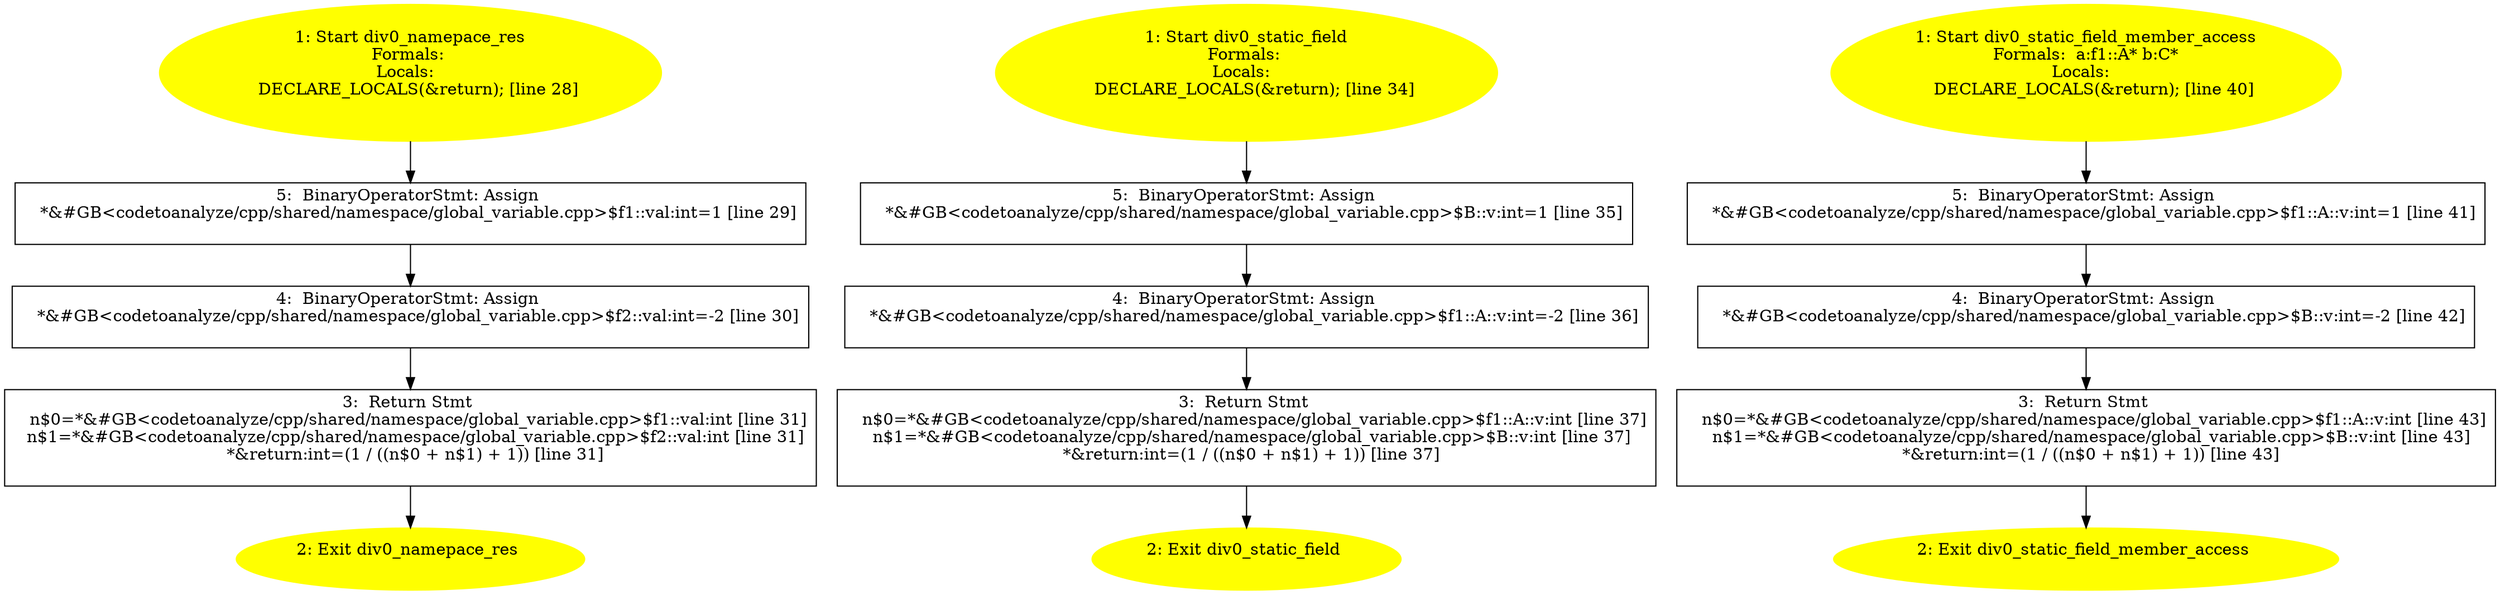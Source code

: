 /* @generated */
digraph iCFG {
"div0_namepace_res#_Z17div0_namepace_resv.83d2b837119e73b8cf320a80bce3192a_1" [label="1: Start div0_namepace_res\nFormals: \nLocals:  \n   DECLARE_LOCALS(&return); [line 28]\n " color=yellow style=filled]
	

	 "div0_namepace_res#_Z17div0_namepace_resv.83d2b837119e73b8cf320a80bce3192a_1" -> "div0_namepace_res#_Z17div0_namepace_resv.83d2b837119e73b8cf320a80bce3192a_5" ;
"div0_namepace_res#_Z17div0_namepace_resv.83d2b837119e73b8cf320a80bce3192a_2" [label="2: Exit div0_namepace_res \n  " color=yellow style=filled]
	

"div0_namepace_res#_Z17div0_namepace_resv.83d2b837119e73b8cf320a80bce3192a_3" [label="3:  Return Stmt \n   n$0=*&#GB<codetoanalyze/cpp/shared/namespace/global_variable.cpp>$f1::val:int [line 31]\n  n$1=*&#GB<codetoanalyze/cpp/shared/namespace/global_variable.cpp>$f2::val:int [line 31]\n  *&return:int=(1 / ((n$0 + n$1) + 1)) [line 31]\n " shape="box"]
	

	 "div0_namepace_res#_Z17div0_namepace_resv.83d2b837119e73b8cf320a80bce3192a_3" -> "div0_namepace_res#_Z17div0_namepace_resv.83d2b837119e73b8cf320a80bce3192a_2" ;
"div0_namepace_res#_Z17div0_namepace_resv.83d2b837119e73b8cf320a80bce3192a_4" [label="4:  BinaryOperatorStmt: Assign \n   *&#GB<codetoanalyze/cpp/shared/namespace/global_variable.cpp>$f2::val:int=-2 [line 30]\n " shape="box"]
	

	 "div0_namepace_res#_Z17div0_namepace_resv.83d2b837119e73b8cf320a80bce3192a_4" -> "div0_namepace_res#_Z17div0_namepace_resv.83d2b837119e73b8cf320a80bce3192a_3" ;
"div0_namepace_res#_Z17div0_namepace_resv.83d2b837119e73b8cf320a80bce3192a_5" [label="5:  BinaryOperatorStmt: Assign \n   *&#GB<codetoanalyze/cpp/shared/namespace/global_variable.cpp>$f1::val:int=1 [line 29]\n " shape="box"]
	

	 "div0_namepace_res#_Z17div0_namepace_resv.83d2b837119e73b8cf320a80bce3192a_5" -> "div0_namepace_res#_Z17div0_namepace_resv.83d2b837119e73b8cf320a80bce3192a_4" ;
"div0_static_field#_Z17div0_static_fieldv.edde7067a90e4cb11108f5ce6fb322d4_1" [label="1: Start div0_static_field\nFormals: \nLocals:  \n   DECLARE_LOCALS(&return); [line 34]\n " color=yellow style=filled]
	

	 "div0_static_field#_Z17div0_static_fieldv.edde7067a90e4cb11108f5ce6fb322d4_1" -> "div0_static_field#_Z17div0_static_fieldv.edde7067a90e4cb11108f5ce6fb322d4_5" ;
"div0_static_field#_Z17div0_static_fieldv.edde7067a90e4cb11108f5ce6fb322d4_2" [label="2: Exit div0_static_field \n  " color=yellow style=filled]
	

"div0_static_field#_Z17div0_static_fieldv.edde7067a90e4cb11108f5ce6fb322d4_3" [label="3:  Return Stmt \n   n$0=*&#GB<codetoanalyze/cpp/shared/namespace/global_variable.cpp>$f1::A::v:int [line 37]\n  n$1=*&#GB<codetoanalyze/cpp/shared/namespace/global_variable.cpp>$B::v:int [line 37]\n  *&return:int=(1 / ((n$0 + n$1) + 1)) [line 37]\n " shape="box"]
	

	 "div0_static_field#_Z17div0_static_fieldv.edde7067a90e4cb11108f5ce6fb322d4_3" -> "div0_static_field#_Z17div0_static_fieldv.edde7067a90e4cb11108f5ce6fb322d4_2" ;
"div0_static_field#_Z17div0_static_fieldv.edde7067a90e4cb11108f5ce6fb322d4_4" [label="4:  BinaryOperatorStmt: Assign \n   *&#GB<codetoanalyze/cpp/shared/namespace/global_variable.cpp>$f1::A::v:int=-2 [line 36]\n " shape="box"]
	

	 "div0_static_field#_Z17div0_static_fieldv.edde7067a90e4cb11108f5ce6fb322d4_4" -> "div0_static_field#_Z17div0_static_fieldv.edde7067a90e4cb11108f5ce6fb322d4_3" ;
"div0_static_field#_Z17div0_static_fieldv.edde7067a90e4cb11108f5ce6fb322d4_5" [label="5:  BinaryOperatorStmt: Assign \n   *&#GB<codetoanalyze/cpp/shared/namespace/global_variable.cpp>$B::v:int=1 [line 35]\n " shape="box"]
	

	 "div0_static_field#_Z17div0_static_fieldv.edde7067a90e4cb11108f5ce6fb322d4_5" -> "div0_static_field#_Z17div0_static_fieldv.edde7067a90e4cb11108f5ce6fb322d4_4" ;
"div0_static_field_member_access#_Z31div0_static_field_member_accessPN2f11AEP1C.acce74eed1e49e9695520259d8ec8e70_1" [label="1: Start div0_static_field_member_access\nFormals:  a:f1::A* b:C*\nLocals:  \n   DECLARE_LOCALS(&return); [line 40]\n " color=yellow style=filled]
	

	 "div0_static_field_member_access#_Z31div0_static_field_member_accessPN2f11AEP1C.acce74eed1e49e9695520259d8ec8e70_1" -> "div0_static_field_member_access#_Z31div0_static_field_member_accessPN2f11AEP1C.acce74eed1e49e9695520259d8ec8e70_5" ;
"div0_static_field_member_access#_Z31div0_static_field_member_accessPN2f11AEP1C.acce74eed1e49e9695520259d8ec8e70_2" [label="2: Exit div0_static_field_member_access \n  " color=yellow style=filled]
	

"div0_static_field_member_access#_Z31div0_static_field_member_accessPN2f11AEP1C.acce74eed1e49e9695520259d8ec8e70_3" [label="3:  Return Stmt \n   n$0=*&#GB<codetoanalyze/cpp/shared/namespace/global_variable.cpp>$f1::A::v:int [line 43]\n  n$1=*&#GB<codetoanalyze/cpp/shared/namespace/global_variable.cpp>$B::v:int [line 43]\n  *&return:int=(1 / ((n$0 + n$1) + 1)) [line 43]\n " shape="box"]
	

	 "div0_static_field_member_access#_Z31div0_static_field_member_accessPN2f11AEP1C.acce74eed1e49e9695520259d8ec8e70_3" -> "div0_static_field_member_access#_Z31div0_static_field_member_accessPN2f11AEP1C.acce74eed1e49e9695520259d8ec8e70_2" ;
"div0_static_field_member_access#_Z31div0_static_field_member_accessPN2f11AEP1C.acce74eed1e49e9695520259d8ec8e70_4" [label="4:  BinaryOperatorStmt: Assign \n   *&#GB<codetoanalyze/cpp/shared/namespace/global_variable.cpp>$B::v:int=-2 [line 42]\n " shape="box"]
	

	 "div0_static_field_member_access#_Z31div0_static_field_member_accessPN2f11AEP1C.acce74eed1e49e9695520259d8ec8e70_4" -> "div0_static_field_member_access#_Z31div0_static_field_member_accessPN2f11AEP1C.acce74eed1e49e9695520259d8ec8e70_3" ;
"div0_static_field_member_access#_Z31div0_static_field_member_accessPN2f11AEP1C.acce74eed1e49e9695520259d8ec8e70_5" [label="5:  BinaryOperatorStmt: Assign \n   *&#GB<codetoanalyze/cpp/shared/namespace/global_variable.cpp>$f1::A::v:int=1 [line 41]\n " shape="box"]
	

	 "div0_static_field_member_access#_Z31div0_static_field_member_accessPN2f11AEP1C.acce74eed1e49e9695520259d8ec8e70_5" -> "div0_static_field_member_access#_Z31div0_static_field_member_accessPN2f11AEP1C.acce74eed1e49e9695520259d8ec8e70_4" ;
}

